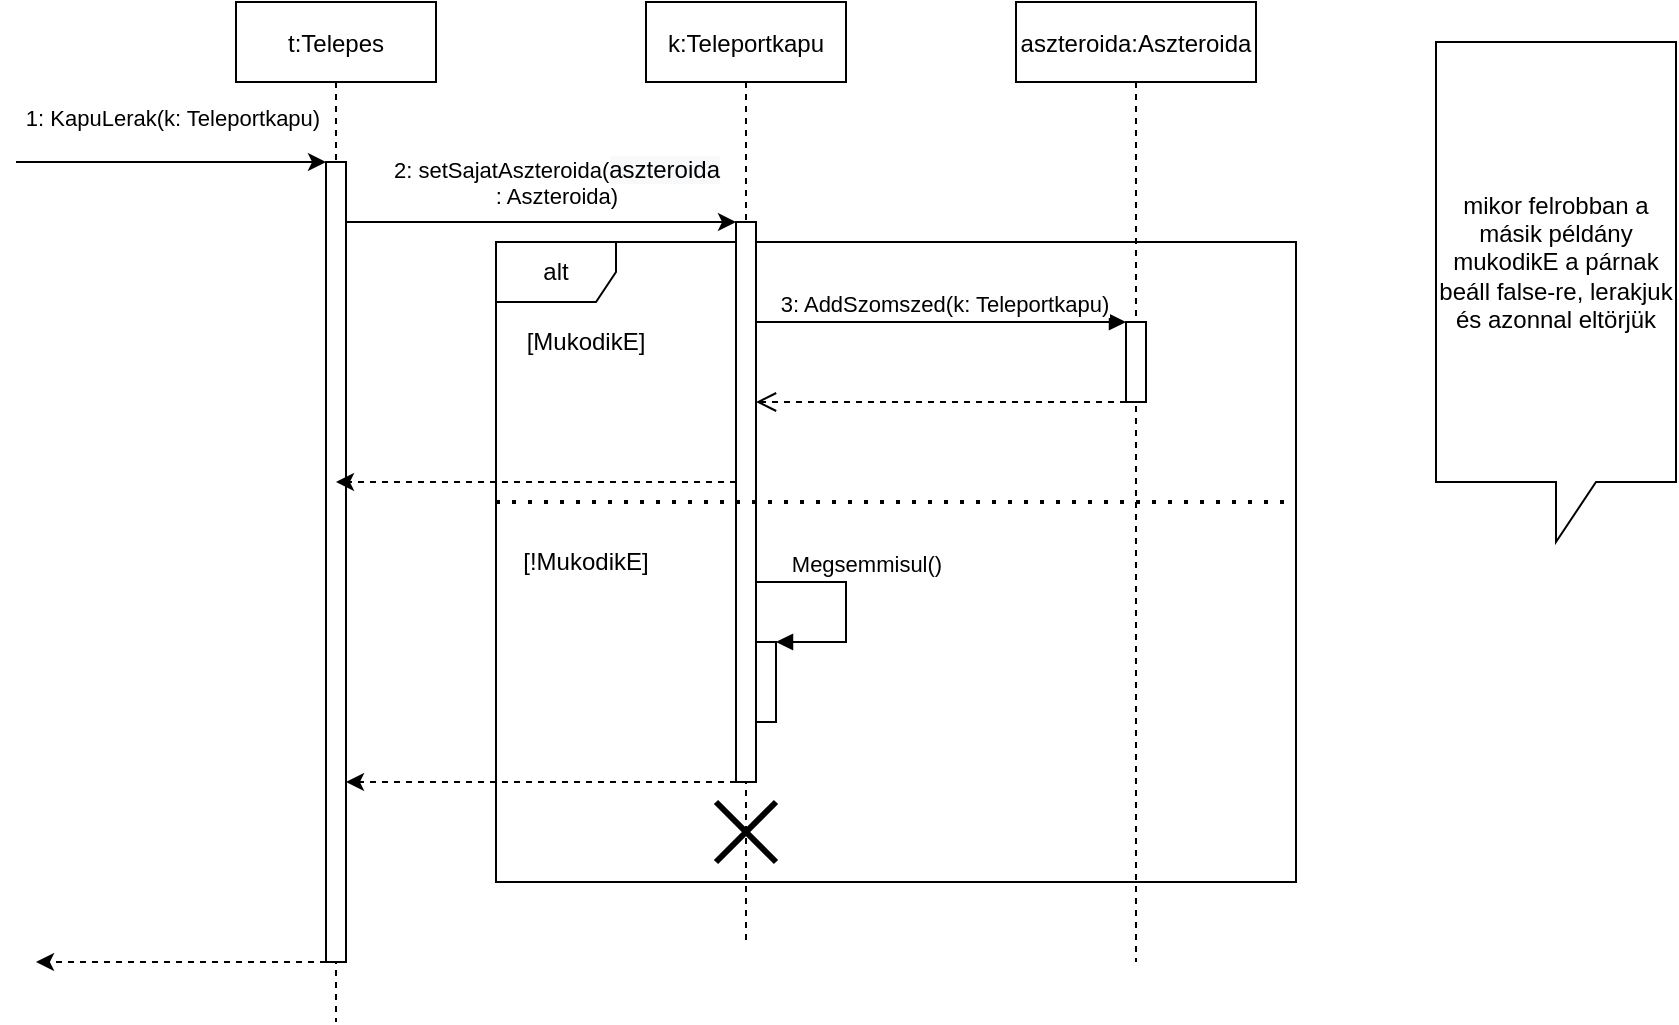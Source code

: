 <mxfile version="14.4.4" type="github">
  <diagram id="kgpKYQtTHZ0yAKxKKP6v" name="Page-1">
    <mxGraphModel dx="1038" dy="548" grid="1" gridSize="10" guides="1" tooltips="1" connect="1" arrows="1" fold="1" page="1" pageScale="1" pageWidth="850" pageHeight="1100" math="0" shadow="0">
      <root>
        <mxCell id="0" />
        <mxCell id="1" parent="0" />
        <mxCell id="pmfMfa2IUyMt7tXiD2yf-2" value="alt" style="shape=umlFrame;whiteSpace=wrap;html=1;" parent="1" vertex="1">
          <mxGeometry x="250" y="140" width="400" height="320" as="geometry" />
        </mxCell>
        <mxCell id="3nuBFxr9cyL0pnOWT2aG-1" value="t:Telepes" style="shape=umlLifeline;perimeter=lifelinePerimeter;container=1;collapsible=0;recursiveResize=0;rounded=0;shadow=0;strokeWidth=1;" parent="1" vertex="1">
          <mxGeometry x="120" y="20" width="100" height="510" as="geometry" />
        </mxCell>
        <mxCell id="3nuBFxr9cyL0pnOWT2aG-2" value="" style="points=[];perimeter=orthogonalPerimeter;rounded=0;shadow=0;strokeWidth=1;" parent="3nuBFxr9cyL0pnOWT2aG-1" vertex="1">
          <mxGeometry x="45" y="80" width="10" height="400" as="geometry" />
        </mxCell>
        <mxCell id="3nuBFxr9cyL0pnOWT2aG-5" value="aszteroida:Aszteroida" style="shape=umlLifeline;perimeter=lifelinePerimeter;container=1;collapsible=0;recursiveResize=0;rounded=0;shadow=0;strokeWidth=1;" parent="1" vertex="1">
          <mxGeometry x="510" y="20" width="120" height="480" as="geometry" />
        </mxCell>
        <mxCell id="3nuBFxr9cyL0pnOWT2aG-6" value="" style="points=[];perimeter=orthogonalPerimeter;rounded=0;shadow=0;strokeWidth=1;" parent="3nuBFxr9cyL0pnOWT2aG-5" vertex="1">
          <mxGeometry x="55" y="160" width="10" height="40" as="geometry" />
        </mxCell>
        <mxCell id="yMqLdswsQX3L9AiM1ZZN-1" value="1: KapuLerak(k: Teleportkapu)" style="endArrow=classic;html=1;" parent="1" edge="1" target="3nuBFxr9cyL0pnOWT2aG-2">
          <mxGeometry x="0.005" y="22" width="50" height="50" relative="1" as="geometry">
            <mxPoint x="10" y="100" as="sourcePoint" />
            <mxPoint x="165" y="92" as="targetPoint" />
            <mxPoint as="offset" />
          </mxGeometry>
        </mxCell>
        <mxCell id="yMqLdswsQX3L9AiM1ZZN-5" value="" style="endArrow=classic;html=1;dashed=1;" parent="1" edge="1" source="3nuBFxr9cyL0pnOWT2aG-2">
          <mxGeometry width="50" height="50" relative="1" as="geometry">
            <mxPoint x="165" y="600" as="sourcePoint" />
            <mxPoint x="20" y="500" as="targetPoint" />
            <Array as="points">
              <mxPoint x="110" y="500" />
            </Array>
          </mxGeometry>
        </mxCell>
        <mxCell id="yMqLdswsQX3L9AiM1ZZN-6" value="k:Teleportkapu" style="shape=umlLifeline;perimeter=lifelinePerimeter;container=1;collapsible=0;recursiveResize=0;rounded=0;shadow=0;strokeWidth=1;" parent="1" vertex="1">
          <mxGeometry x="325" y="20" width="100" height="470" as="geometry" />
        </mxCell>
        <mxCell id="yMqLdswsQX3L9AiM1ZZN-7" value="" style="points=[];perimeter=orthogonalPerimeter;rounded=0;shadow=0;strokeWidth=1;" parent="yMqLdswsQX3L9AiM1ZZN-6" vertex="1">
          <mxGeometry x="45" y="110" width="10" height="280" as="geometry" />
        </mxCell>
        <mxCell id="pmfMfa2IUyMt7tXiD2yf-9" value="" style="html=1;points=[];perimeter=orthogonalPerimeter;" parent="yMqLdswsQX3L9AiM1ZZN-6" vertex="1">
          <mxGeometry x="55" y="320" width="10" height="40" as="geometry" />
        </mxCell>
        <mxCell id="pmfMfa2IUyMt7tXiD2yf-10" value="Megsemmisul()" style="html=1;verticalAlign=bottom;endArrow=block;rounded=0;" parent="yMqLdswsQX3L9AiM1ZZN-6" source="yMqLdswsQX3L9AiM1ZZN-7" target="pmfMfa2IUyMt7tXiD2yf-9" edge="1">
          <mxGeometry x="-0.182" y="10" relative="1" as="geometry">
            <mxPoint x="65" y="220" as="sourcePoint" />
            <Array as="points">
              <mxPoint x="100" y="290" />
              <mxPoint x="100" y="320" />
            </Array>
            <mxPoint as="offset" />
          </mxGeometry>
        </mxCell>
        <mxCell id="_9Nf5Z6jAj5F_BvomrrG-3" value="" style="shape=umlDestroy;whiteSpace=wrap;html=1;strokeWidth=3;" vertex="1" parent="yMqLdswsQX3L9AiM1ZZN-6">
          <mxGeometry x="35" y="400" width="30" height="30" as="geometry" />
        </mxCell>
        <mxCell id="yMqLdswsQX3L9AiM1ZZN-8" value="2: setSajatAszteroida(&lt;span style=&quot;font-size: 12px ; background-color: rgb(248 , 249 , 250)&quot;&gt;aszteroida&lt;/span&gt;&lt;br&gt;: Aszteroida)" style="endArrow=classic;html=1;" parent="1" source="3nuBFxr9cyL0pnOWT2aG-2" target="yMqLdswsQX3L9AiM1ZZN-7" edge="1">
          <mxGeometry x="0.077" y="20" width="50" height="50" relative="1" as="geometry">
            <mxPoint x="370" y="260" as="sourcePoint" />
            <mxPoint x="420" y="210" as="targetPoint" />
            <Array as="points">
              <mxPoint x="300" y="130" />
            </Array>
            <mxPoint as="offset" />
          </mxGeometry>
        </mxCell>
        <mxCell id="yMqLdswsQX3L9AiM1ZZN-9" value="" style="endArrow=classic;html=1;dashed=1;" parent="1" edge="1" target="3nuBFxr9cyL0pnOWT2aG-1" source="yMqLdswsQX3L9AiM1ZZN-7">
          <mxGeometry width="50" height="50" relative="1" as="geometry">
            <mxPoint x="615" y="540" as="sourcePoint" />
            <mxPoint x="175" y="540" as="targetPoint" />
            <Array as="points">
              <mxPoint x="350" y="260" />
            </Array>
          </mxGeometry>
        </mxCell>
        <mxCell id="pmfMfa2IUyMt7tXiD2yf-3" value="" style="html=1;verticalAlign=bottom;endArrow=open;dashed=1;endSize=8;" parent="1" edge="1" target="yMqLdswsQX3L9AiM1ZZN-7" source="3nuBFxr9cyL0pnOWT2aG-6">
          <mxGeometry relative="1" as="geometry">
            <mxPoint x="415" y="450" as="sourcePoint" />
            <mxPoint x="175" y="450" as="targetPoint" />
            <Array as="points">
              <mxPoint x="510" y="220" />
            </Array>
          </mxGeometry>
        </mxCell>
        <mxCell id="pmfMfa2IUyMt7tXiD2yf-4" value="3: AddSzomszed(k: Teleportkapu)" style="html=1;verticalAlign=bottom;endArrow=block;" parent="1" source="yMqLdswsQX3L9AiM1ZZN-7" target="3nuBFxr9cyL0pnOWT2aG-6" edge="1">
          <mxGeometry x="0.018" width="80" relative="1" as="geometry">
            <mxPoint x="450" y="380" as="sourcePoint" />
            <mxPoint x="530" y="380" as="targetPoint" />
            <Array as="points">
              <mxPoint x="460" y="180" />
            </Array>
            <mxPoint as="offset" />
          </mxGeometry>
        </mxCell>
        <mxCell id="pmfMfa2IUyMt7tXiD2yf-13" value="[!MukodikE]" style="text;html=1;strokeColor=none;fillColor=none;align=center;verticalAlign=middle;whiteSpace=wrap;rounded=0;" parent="1" vertex="1">
          <mxGeometry x="230" y="290" width="130" height="20" as="geometry" />
        </mxCell>
        <mxCell id="pmfMfa2IUyMt7tXiD2yf-15" value="[MukodikE]" style="text;html=1;strokeColor=none;fillColor=none;align=center;verticalAlign=middle;whiteSpace=wrap;rounded=0;" parent="1" vertex="1">
          <mxGeometry x="230" y="180" width="130" height="20" as="geometry" />
        </mxCell>
        <mxCell id="pmfMfa2IUyMt7tXiD2yf-16" value="mikor felrobban a másik példány mukodikE a párnak beáll false-re, lerakjuk és azonnal eltörjük" style="shape=callout;whiteSpace=wrap;html=1;perimeter=calloutPerimeter;" parent="1" vertex="1">
          <mxGeometry x="720" y="40" width="120" height="250" as="geometry" />
        </mxCell>
        <mxCell id="_9Nf5Z6jAj5F_BvomrrG-1" value="" style="endArrow=none;dashed=1;html=1;dashPattern=1 3;strokeWidth=2;" edge="1" parent="1">
          <mxGeometry width="50" height="50" relative="1" as="geometry">
            <mxPoint x="250" y="270" as="sourcePoint" />
            <mxPoint x="650" y="270" as="targetPoint" />
          </mxGeometry>
        </mxCell>
        <mxCell id="_9Nf5Z6jAj5F_BvomrrG-2" value="" style="endArrow=classic;html=1;dashed=1;" edge="1" parent="1" source="yMqLdswsQX3L9AiM1ZZN-7" target="3nuBFxr9cyL0pnOWT2aG-2">
          <mxGeometry width="50" height="50" relative="1" as="geometry">
            <mxPoint x="527.75" y="410" as="sourcePoint" />
            <mxPoint x="172.25" y="410" as="targetPoint" />
            <Array as="points">
              <mxPoint x="320" y="410" />
            </Array>
          </mxGeometry>
        </mxCell>
      </root>
    </mxGraphModel>
  </diagram>
</mxfile>

